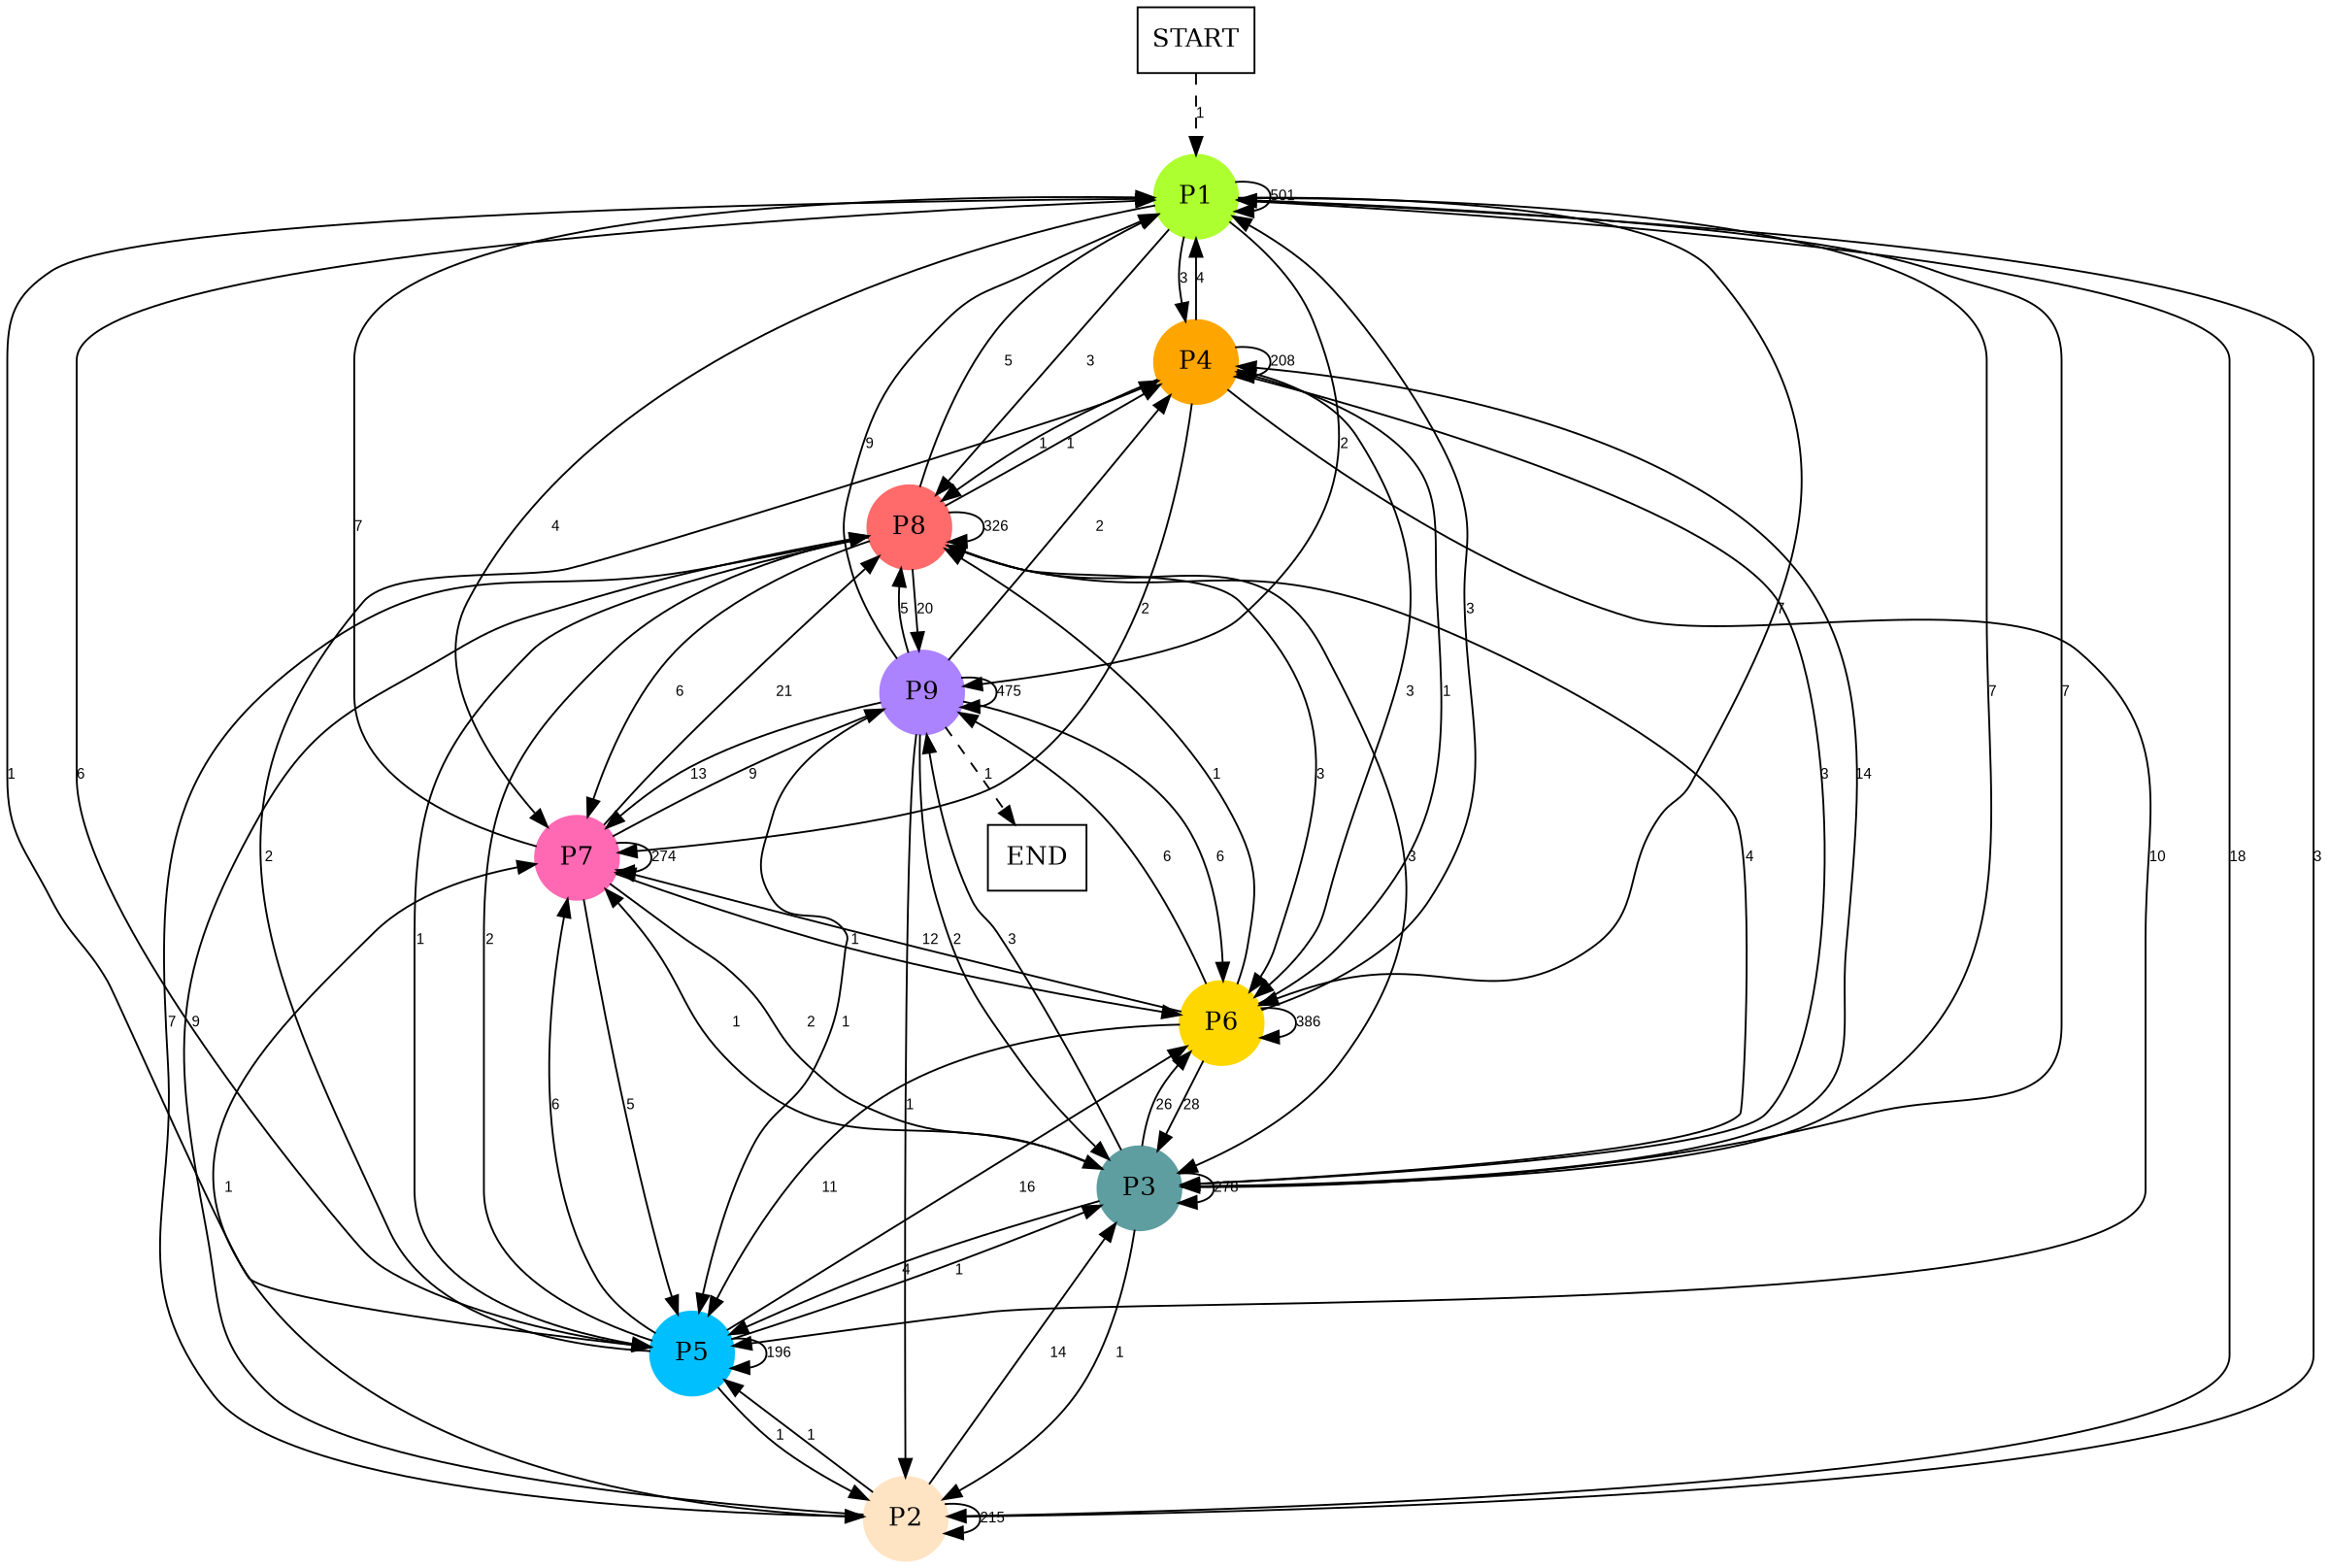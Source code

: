 digraph graphname {
	dpi = 150
	size="16,11!";
	margin = 0;
"P1" [shape=circle, color=greenyellow, style=filled]"P4" [shape=circle, color=orange, style=filled]"P2" [shape=circle, color=bisque, style=filled]"P5" [shape=circle, color=deepskyblue, style=filled]"P3" [shape=circle, color=cadetblue, style=filled]"P6" [shape=circle, color=gold, style=filled]"P7" [shape=circle, color=hotpink, style=filled]"P8" [shape=circle, color=indianred1, style=filled]"P9" [shape=circle, color=mediumpurple1, style=filled]"START" [shape=box, fillcolor=white, style=filled, color=black]"END" [shape=box, fillcolor=white, style=filled, color=black]"P1" -> "P1" [ label ="501" labelfloat=false fontname="Arial" fontsize=8]
"P1" -> "P4" [ label ="3" labelfloat=false fontname="Arial" fontsize=8]
"P1" -> "P2" [ label ="18" labelfloat=false fontname="Arial" fontsize=8]
"P1" -> "P5" [ label ="1" labelfloat=false fontname="Arial" fontsize=8]
"P1" -> "P3" [ label ="7" labelfloat=false fontname="Arial" fontsize=8]
"P1" -> "P6" [ label ="7" labelfloat=false fontname="Arial" fontsize=8]
"P1" -> "P7" [ label ="4" labelfloat=false fontname="Arial" fontsize=8]
"P1" -> "P8" [ label ="3" labelfloat=false fontname="Arial" fontsize=8]
"P1" -> "P9" [ label ="2" labelfloat=false fontname="Arial" fontsize=8]
"P4" -> "P1" [ label ="4" labelfloat=false fontname="Arial" fontsize=8]
"P4" -> "P4" [ label ="208" labelfloat=false fontname="Arial" fontsize=8]
"P4" -> "P5" [ label ="10" labelfloat=false fontname="Arial" fontsize=8]
"P4" -> "P3" [ label ="3" labelfloat=false fontname="Arial" fontsize=8]
"P4" -> "P6" [ label ="3" labelfloat=false fontname="Arial" fontsize=8]
"P4" -> "P7" [ label ="2" labelfloat=false fontname="Arial" fontsize=8]
"P4" -> "P8" [ label ="1" labelfloat=false fontname="Arial" fontsize=8]
"P2" -> "P1" [ label ="3" labelfloat=false fontname="Arial" fontsize=8]
"P2" -> "P2" [ label ="215" labelfloat=false fontname="Arial" fontsize=8]
"P2" -> "P5" [ label ="1" labelfloat=false fontname="Arial" fontsize=8]
"P2" -> "P3" [ label ="14" labelfloat=false fontname="Arial" fontsize=8]
"P2" -> "P7" [ label ="1" labelfloat=false fontname="Arial" fontsize=8]
"P2" -> "P8" [ label ="9" labelfloat=false fontname="Arial" fontsize=8]
"P5" -> "P1" [ label ="6" labelfloat=false fontname="Arial" fontsize=8]
"P5" -> "P4" [ label ="2" labelfloat=false fontname="Arial" fontsize=8]
"P5" -> "P2" [ label ="1" labelfloat=false fontname="Arial" fontsize=8]
"P5" -> "P5" [ label ="196" labelfloat=false fontname="Arial" fontsize=8]
"P5" -> "P3" [ label ="1" labelfloat=false fontname="Arial" fontsize=8]
"P5" -> "P6" [ label ="16" labelfloat=false fontname="Arial" fontsize=8]
"P5" -> "P7" [ label ="6" labelfloat=false fontname="Arial" fontsize=8]
"P5" -> "P8" [ label ="2" labelfloat=false fontname="Arial" fontsize=8]
"P3" -> "P1" [ label ="7" labelfloat=false fontname="Arial" fontsize=8]
"P3" -> "P4" [ label ="14" labelfloat=false fontname="Arial" fontsize=8]
"P3" -> "P2" [ label ="1" labelfloat=false fontname="Arial" fontsize=8]
"P3" -> "P5" [ label ="4" labelfloat=false fontname="Arial" fontsize=8]
"P3" -> "P3" [ label ="278" labelfloat=false fontname="Arial" fontsize=8]
"P3" -> "P6" [ label ="26" labelfloat=false fontname="Arial" fontsize=8]
"P3" -> "P7" [ label ="1" labelfloat=false fontname="Arial" fontsize=8]
"P3" -> "P8" [ label ="4" labelfloat=false fontname="Arial" fontsize=8]
"P3" -> "P9" [ label ="3" labelfloat=false fontname="Arial" fontsize=8]
"P6" -> "P1" [ label ="3" labelfloat=false fontname="Arial" fontsize=8]
"P6" -> "P4" [ label ="1" labelfloat=false fontname="Arial" fontsize=8]
"P6" -> "P5" [ label ="11" labelfloat=false fontname="Arial" fontsize=8]
"P6" -> "P3" [ label ="28" labelfloat=false fontname="Arial" fontsize=8]
"P6" -> "P6" [ label ="386" labelfloat=false fontname="Arial" fontsize=8]
"P6" -> "P7" [ label ="12" labelfloat=false fontname="Arial" fontsize=8]
"P6" -> "P8" [ label ="1" labelfloat=false fontname="Arial" fontsize=8]
"P6" -> "P9" [ label ="6" labelfloat=false fontname="Arial" fontsize=8]
"P7" -> "P1" [ label ="7" labelfloat=false fontname="Arial" fontsize=8]
"P7" -> "P5" [ label ="5" labelfloat=false fontname="Arial" fontsize=8]
"P7" -> "P3" [ label ="2" labelfloat=false fontname="Arial" fontsize=8]
"P7" -> "P6" [ label ="1" labelfloat=false fontname="Arial" fontsize=8]
"P7" -> "P7" [ label ="274" labelfloat=false fontname="Arial" fontsize=8]
"P7" -> "P8" [ label ="21" labelfloat=false fontname="Arial" fontsize=8]
"P7" -> "P9" [ label ="9" labelfloat=false fontname="Arial" fontsize=8]
"P8" -> "P1" [ label ="5" labelfloat=false fontname="Arial" fontsize=8]
"P8" -> "P4" [ label ="1" labelfloat=false fontname="Arial" fontsize=8]
"P8" -> "P2" [ label ="7" labelfloat=false fontname="Arial" fontsize=8]
"P8" -> "P5" [ label ="1" labelfloat=false fontname="Arial" fontsize=8]
"P8" -> "P3" [ label ="3" labelfloat=false fontname="Arial" fontsize=8]
"P8" -> "P6" [ label ="3" labelfloat=false fontname="Arial" fontsize=8]
"P8" -> "P7" [ label ="6" labelfloat=false fontname="Arial" fontsize=8]
"P8" -> "P8" [ label ="326" labelfloat=false fontname="Arial" fontsize=8]
"P8" -> "P9" [ label ="20" labelfloat=false fontname="Arial" fontsize=8]
"P9" -> "P1" [ label ="9" labelfloat=false fontname="Arial" fontsize=8]
"P9" -> "P4" [ label ="2" labelfloat=false fontname="Arial" fontsize=8]
"P9" -> "P2" [ label ="1" labelfloat=false fontname="Arial" fontsize=8]
"P9" -> "P5" [ label ="1" labelfloat=false fontname="Arial" fontsize=8]
"P9" -> "P3" [ label ="2" labelfloat=false fontname="Arial" fontsize=8]
"P9" -> "P6" [ label ="6" labelfloat=false fontname="Arial" fontsize=8]
"P9" -> "P7" [ label ="13" labelfloat=false fontname="Arial" fontsize=8]
"P9" -> "P8" [ label ="5" labelfloat=false fontname="Arial" fontsize=8]
"P9" -> "P9" [ label ="475" labelfloat=false fontname="Arial" fontsize=8]
"P9" -> "END" [ style = dashed label ="1" labelfloat=false fontname="Arial" fontsize=8]
"START" -> "P1" [ style = dashed label ="1" labelfloat=false fontname="Arial" fontsize=8]
}
